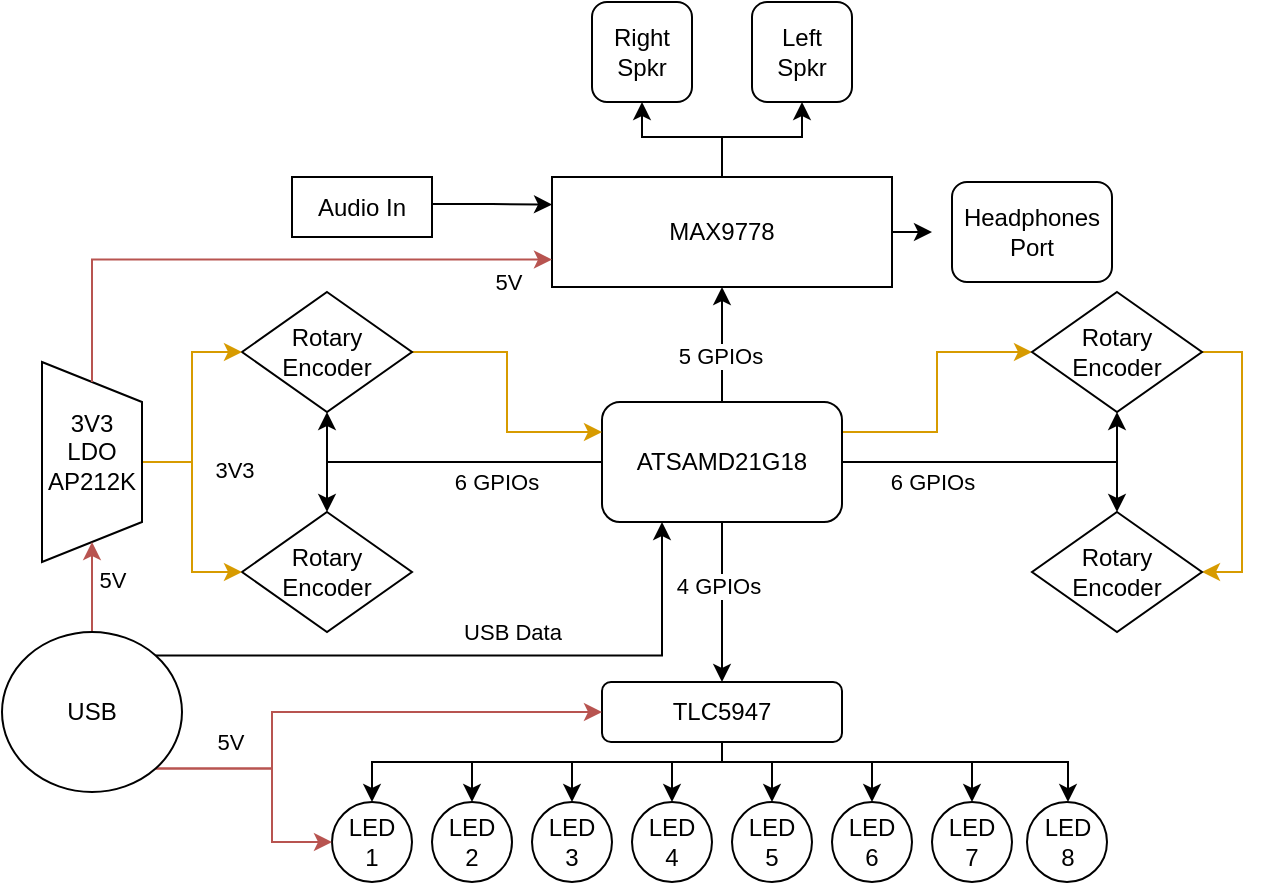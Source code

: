 <mxfile version="14.3.1" type="device"><diagram id="X3_nB0WhLi7Ix3hSvqKF" name="Page-1"><mxGraphModel dx="1313" dy="821" grid="1" gridSize="10" guides="1" tooltips="1" connect="1" arrows="1" fold="1" page="1" pageScale="1" pageWidth="500" pageHeight="400" math="0" shadow="0"><root><mxCell id="0"/><mxCell id="1" parent="0"/><mxCell id="Q01XSOpCoa18E9VcZ7Vx-3" style="edgeStyle=orthogonalEdgeStyle;rounded=0;orthogonalLoop=1;jettySize=auto;html=1;exitX=1;exitY=0.5;exitDx=0;exitDy=0;entryX=0;entryY=0.25;entryDx=0;entryDy=0;" parent="1" source="Q01XSOpCoa18E9VcZ7Vx-1" edge="1" target="Q01XSOpCoa18E9VcZ7Vx-2"><mxGeometry relative="1" as="geometry"><mxPoint x="150" y="65" as="targetPoint"/><Array as="points"><mxPoint x="90" y="51"/><mxPoint x="120" y="51"/></Array></mxGeometry></mxCell><mxCell id="Q01XSOpCoa18E9VcZ7Vx-1" value="Audio In" style="rounded=0;whiteSpace=wrap;html=1;" parent="1" vertex="1"><mxGeometry x="20" y="37.5" width="70" height="30" as="geometry"/></mxCell><mxCell id="Q01XSOpCoa18E9VcZ7Vx-9" style="edgeStyle=orthogonalEdgeStyle;rounded=0;orthogonalLoop=1;jettySize=auto;html=1;exitX=1;exitY=0.5;exitDx=0;exitDy=0;" parent="1" source="Q01XSOpCoa18E9VcZ7Vx-2" edge="1"><mxGeometry relative="1" as="geometry"><mxPoint x="340" y="64.857" as="targetPoint"/></mxGeometry></mxCell><mxCell id="Q01XSOpCoa18E9VcZ7Vx-51" style="edgeStyle=orthogonalEdgeStyle;rounded=0;orthogonalLoop=1;jettySize=auto;html=1;exitX=0.5;exitY=0;exitDx=0;exitDy=0;entryX=0.5;entryY=1;entryDx=0;entryDy=0;" parent="1" source="Q01XSOpCoa18E9VcZ7Vx-2" target="Q01XSOpCoa18E9VcZ7Vx-5" edge="1"><mxGeometry relative="1" as="geometry"/></mxCell><mxCell id="Q01XSOpCoa18E9VcZ7Vx-52" style="edgeStyle=orthogonalEdgeStyle;rounded=0;orthogonalLoop=1;jettySize=auto;html=1;exitX=0.5;exitY=0;exitDx=0;exitDy=0;entryX=0.5;entryY=1;entryDx=0;entryDy=0;" parent="1" source="Q01XSOpCoa18E9VcZ7Vx-2" target="Q01XSOpCoa18E9VcZ7Vx-4" edge="1"><mxGeometry relative="1" as="geometry"/></mxCell><mxCell id="Q01XSOpCoa18E9VcZ7Vx-2" value="MAX9778" style="rounded=0;whiteSpace=wrap;html=1;" parent="1" vertex="1"><mxGeometry x="150" y="37.5" width="170" height="55" as="geometry"/></mxCell><mxCell id="Q01XSOpCoa18E9VcZ7Vx-5" value="Right Spkr" style="rounded=1;whiteSpace=wrap;html=1;" parent="1" vertex="1"><mxGeometry x="170" y="-50" width="50" height="50" as="geometry"/></mxCell><mxCell id="Q01XSOpCoa18E9VcZ7Vx-8" value="Headphones&lt;br&gt;Port" style="rounded=1;whiteSpace=wrap;html=1;" parent="1" vertex="1"><mxGeometry x="350" y="40" width="80" height="50" as="geometry"/></mxCell><mxCell id="Q01XSOpCoa18E9VcZ7Vx-45" style="edgeStyle=orthogonalEdgeStyle;rounded=0;orthogonalLoop=1;jettySize=auto;html=1;exitX=0.5;exitY=1;exitDx=0;exitDy=0;entryX=0.5;entryY=0;entryDx=0;entryDy=0;" parent="1" source="Q01XSOpCoa18E9VcZ7Vx-11" target="Q01XSOpCoa18E9VcZ7Vx-12" edge="1"><mxGeometry relative="1" as="geometry"><Array as="points"><mxPoint x="235" y="280"/><mxPoint x="235" y="280"/></Array></mxGeometry></mxCell><mxCell id="YXx2N_Yibbr7xTXgmvik-11" value="4 GPIOs" style="edgeLabel;html=1;align=center;verticalAlign=middle;resizable=0;points=[];" vertex="1" connectable="0" parent="Q01XSOpCoa18E9VcZ7Vx-45"><mxGeometry x="-0.212" y="-2" relative="1" as="geometry"><mxPoint as="offset"/></mxGeometry></mxCell><mxCell id="Q01XSOpCoa18E9VcZ7Vx-48" style="edgeStyle=orthogonalEdgeStyle;rounded=0;orthogonalLoop=1;jettySize=auto;html=1;exitX=0.5;exitY=0;exitDx=0;exitDy=0;entryX=0.5;entryY=1;entryDx=0;entryDy=0;" parent="1" source="Q01XSOpCoa18E9VcZ7Vx-11" target="Q01XSOpCoa18E9VcZ7Vx-2" edge="1"><mxGeometry relative="1" as="geometry"/></mxCell><mxCell id="Q01XSOpCoa18E9VcZ7Vx-49" value="5 GPIOs" style="edgeLabel;html=1;align=center;verticalAlign=middle;resizable=0;points=[];" parent="Q01XSOpCoa18E9VcZ7Vx-48" vertex="1" connectable="0"><mxGeometry x="-0.205" y="1" relative="1" as="geometry"><mxPoint as="offset"/></mxGeometry></mxCell><mxCell id="YXx2N_Yibbr7xTXgmvik-27" style="edgeStyle=orthogonalEdgeStyle;rounded=0;orthogonalLoop=1;jettySize=auto;html=1;exitX=1;exitY=0.25;exitDx=0;exitDy=0;entryX=0;entryY=0.5;entryDx=0;entryDy=0;fontColor=#000000;fillColor=#ffe6cc;strokeColor=#d79b00;" edge="1" parent="1" source="Q01XSOpCoa18E9VcZ7Vx-11" target="Q01XSOpCoa18E9VcZ7Vx-37"><mxGeometry relative="1" as="geometry"/></mxCell><mxCell id="Q01XSOpCoa18E9VcZ7Vx-11" value="ATSAMD21G18" style="rounded=1;whiteSpace=wrap;html=1;" parent="1" vertex="1"><mxGeometry x="175" y="150" width="120" height="60" as="geometry"/></mxCell><mxCell id="YXx2N_Yibbr7xTXgmvik-3" style="edgeStyle=orthogonalEdgeStyle;rounded=0;orthogonalLoop=1;jettySize=auto;html=1;exitX=0.5;exitY=1;exitDx=0;exitDy=0;entryX=0.5;entryY=0;entryDx=0;entryDy=0;" edge="1" parent="1" source="Q01XSOpCoa18E9VcZ7Vx-12" target="Q01XSOpCoa18E9VcZ7Vx-15"><mxGeometry relative="1" as="geometry"><Array as="points"><mxPoint x="235" y="330"/><mxPoint x="60" y="330"/></Array></mxGeometry></mxCell><mxCell id="YXx2N_Yibbr7xTXgmvik-4" style="edgeStyle=orthogonalEdgeStyle;rounded=0;orthogonalLoop=1;jettySize=auto;html=1;exitX=0.5;exitY=1;exitDx=0;exitDy=0;entryX=0.5;entryY=0;entryDx=0;entryDy=0;" edge="1" parent="1" source="Q01XSOpCoa18E9VcZ7Vx-12" target="Q01XSOpCoa18E9VcZ7Vx-16"><mxGeometry relative="1" as="geometry"><Array as="points"><mxPoint x="235" y="330"/><mxPoint x="110" y="330"/></Array></mxGeometry></mxCell><mxCell id="YXx2N_Yibbr7xTXgmvik-5" style="edgeStyle=orthogonalEdgeStyle;rounded=0;orthogonalLoop=1;jettySize=auto;html=1;exitX=0.5;exitY=1;exitDx=0;exitDy=0;entryX=0.5;entryY=0;entryDx=0;entryDy=0;" edge="1" parent="1" source="Q01XSOpCoa18E9VcZ7Vx-12" target="Q01XSOpCoa18E9VcZ7Vx-17"><mxGeometry relative="1" as="geometry"><Array as="points"><mxPoint x="235" y="330"/><mxPoint x="160" y="330"/></Array></mxGeometry></mxCell><mxCell id="YXx2N_Yibbr7xTXgmvik-6" style="edgeStyle=orthogonalEdgeStyle;rounded=0;orthogonalLoop=1;jettySize=auto;html=1;exitX=0.5;exitY=1;exitDx=0;exitDy=0;entryX=0.5;entryY=0;entryDx=0;entryDy=0;" edge="1" parent="1" source="Q01XSOpCoa18E9VcZ7Vx-12" target="Q01XSOpCoa18E9VcZ7Vx-20"><mxGeometry relative="1" as="geometry"><Array as="points"><mxPoint x="235" y="330"/><mxPoint x="210" y="330"/></Array></mxGeometry></mxCell><mxCell id="YXx2N_Yibbr7xTXgmvik-7" style="edgeStyle=orthogonalEdgeStyle;rounded=0;orthogonalLoop=1;jettySize=auto;html=1;exitX=0.5;exitY=1;exitDx=0;exitDy=0;" edge="1" parent="1" source="Q01XSOpCoa18E9VcZ7Vx-12" target="Q01XSOpCoa18E9VcZ7Vx-21"><mxGeometry relative="1" as="geometry"><Array as="points"><mxPoint x="235" y="330"/><mxPoint x="260" y="330"/></Array></mxGeometry></mxCell><mxCell id="YXx2N_Yibbr7xTXgmvik-8" style="edgeStyle=orthogonalEdgeStyle;rounded=0;orthogonalLoop=1;jettySize=auto;html=1;exitX=0.5;exitY=1;exitDx=0;exitDy=0;entryX=0.5;entryY=0;entryDx=0;entryDy=0;" edge="1" parent="1" source="Q01XSOpCoa18E9VcZ7Vx-12" target="Q01XSOpCoa18E9VcZ7Vx-22"><mxGeometry relative="1" as="geometry"><Array as="points"><mxPoint x="235" y="330"/><mxPoint x="310" y="330"/></Array></mxGeometry></mxCell><mxCell id="YXx2N_Yibbr7xTXgmvik-9" style="edgeStyle=orthogonalEdgeStyle;rounded=0;orthogonalLoop=1;jettySize=auto;html=1;exitX=0.5;exitY=1;exitDx=0;exitDy=0;entryX=0.5;entryY=0;entryDx=0;entryDy=0;" edge="1" parent="1" source="Q01XSOpCoa18E9VcZ7Vx-12" target="Q01XSOpCoa18E9VcZ7Vx-19"><mxGeometry relative="1" as="geometry"><Array as="points"><mxPoint x="235" y="330"/><mxPoint x="360" y="330"/></Array></mxGeometry></mxCell><mxCell id="YXx2N_Yibbr7xTXgmvik-10" style="edgeStyle=orthogonalEdgeStyle;rounded=0;orthogonalLoop=1;jettySize=auto;html=1;exitX=0.5;exitY=1;exitDx=0;exitDy=0;" edge="1" parent="1" source="Q01XSOpCoa18E9VcZ7Vx-12" target="YXx2N_Yibbr7xTXgmvik-2"><mxGeometry relative="1" as="geometry"><Array as="points"><mxPoint x="235" y="330"/><mxPoint x="408" y="330"/></Array></mxGeometry></mxCell><mxCell id="Q01XSOpCoa18E9VcZ7Vx-12" value="TLC5947" style="rounded=1;whiteSpace=wrap;html=1;" parent="1" vertex="1"><mxGeometry x="175" y="290" width="120" height="30" as="geometry"/></mxCell><mxCell id="Q01XSOpCoa18E9VcZ7Vx-15" value="LED&lt;br&gt;1" style="ellipse;whiteSpace=wrap;html=1;aspect=fixed;" parent="1" vertex="1"><mxGeometry x="40" y="350" width="40" height="40" as="geometry"/></mxCell><mxCell id="Q01XSOpCoa18E9VcZ7Vx-16" value="LED&lt;br&gt;2" style="ellipse;whiteSpace=wrap;html=1;aspect=fixed;" parent="1" vertex="1"><mxGeometry x="90" y="350" width="40" height="40" as="geometry"/></mxCell><mxCell id="Q01XSOpCoa18E9VcZ7Vx-17" value="LED&lt;br&gt;3" style="ellipse;whiteSpace=wrap;html=1;aspect=fixed;" parent="1" vertex="1"><mxGeometry x="140" y="350" width="40" height="40" as="geometry"/></mxCell><mxCell id="Q01XSOpCoa18E9VcZ7Vx-19" value="LED&lt;br&gt;7" style="ellipse;whiteSpace=wrap;html=1;aspect=fixed;" parent="1" vertex="1"><mxGeometry x="340" y="350" width="40" height="40" as="geometry"/></mxCell><mxCell id="Q01XSOpCoa18E9VcZ7Vx-20" value="LED&lt;br&gt;4" style="ellipse;whiteSpace=wrap;html=1;aspect=fixed;" parent="1" vertex="1"><mxGeometry x="190" y="350" width="40" height="40" as="geometry"/></mxCell><mxCell id="Q01XSOpCoa18E9VcZ7Vx-21" value="LED&lt;br&gt;5" style="ellipse;whiteSpace=wrap;html=1;aspect=fixed;" parent="1" vertex="1"><mxGeometry x="240" y="350" width="40" height="40" as="geometry"/></mxCell><mxCell id="Q01XSOpCoa18E9VcZ7Vx-22" value="LED&lt;br&gt;6" style="ellipse;whiteSpace=wrap;html=1;aspect=fixed;" parent="1" vertex="1"><mxGeometry x="290" y="350" width="40" height="40" as="geometry"/></mxCell><mxCell id="YXx2N_Yibbr7xTXgmvik-26" style="edgeStyle=orthogonalEdgeStyle;rounded=0;orthogonalLoop=1;jettySize=auto;html=1;exitX=1;exitY=0.5;exitDx=0;exitDy=0;entryX=0;entryY=0.25;entryDx=0;entryDy=0;fontColor=#000000;fillColor=#ffe6cc;strokeColor=#d79b00;" edge="1" parent="1" source="Q01XSOpCoa18E9VcZ7Vx-35" target="Q01XSOpCoa18E9VcZ7Vx-11"><mxGeometry relative="1" as="geometry"/></mxCell><mxCell id="YXx2N_Yibbr7xTXgmvik-36" style="edgeStyle=orthogonalEdgeStyle;rounded=0;orthogonalLoop=1;jettySize=auto;html=1;exitX=0.5;exitY=1;exitDx=0;exitDy=0;entryX=0;entryY=0.5;entryDx=0;entryDy=0;startArrow=classic;startFill=1;fontColor=#000000;endArrow=none;endFill=0;" edge="1" parent="1" source="Q01XSOpCoa18E9VcZ7Vx-35" target="Q01XSOpCoa18E9VcZ7Vx-11"><mxGeometry relative="1" as="geometry"/></mxCell><mxCell id="Q01XSOpCoa18E9VcZ7Vx-35" value="Rotary&lt;br&gt;Encoder" style="rhombus;whiteSpace=wrap;html=1;" parent="1" vertex="1"><mxGeometry x="-5" y="95" width="85" height="60" as="geometry"/></mxCell><mxCell id="Q01XSOpCoa18E9VcZ7Vx-40" style="edgeStyle=orthogonalEdgeStyle;rounded=0;orthogonalLoop=1;jettySize=auto;html=1;exitX=0.5;exitY=0;exitDx=0;exitDy=0;entryX=0;entryY=0.5;entryDx=0;entryDy=0;startArrow=classic;startFill=1;endArrow=none;endFill=0;" parent="1" source="Q01XSOpCoa18E9VcZ7Vx-36" target="Q01XSOpCoa18E9VcZ7Vx-11" edge="1"><mxGeometry relative="1" as="geometry"><mxPoint x="150" y="180" as="targetPoint"/><Array as="points"><mxPoint x="38" y="180"/></Array></mxGeometry></mxCell><mxCell id="Q01XSOpCoa18E9VcZ7Vx-44" value="6 GPIOs" style="edgeLabel;html=1;align=center;verticalAlign=middle;resizable=0;points=[];" parent="Q01XSOpCoa18E9VcZ7Vx-40" vertex="1" connectable="0"><mxGeometry x="0.264" y="2" relative="1" as="geometry"><mxPoint x="7.2" y="12" as="offset"/></mxGeometry></mxCell><mxCell id="Q01XSOpCoa18E9VcZ7Vx-36" value="Rotary&lt;br&gt;Encoder" style="rhombus;whiteSpace=wrap;html=1;" parent="1" vertex="1"><mxGeometry x="-5" y="205" width="85" height="60" as="geometry"/></mxCell><mxCell id="YXx2N_Yibbr7xTXgmvik-28" style="edgeStyle=orthogonalEdgeStyle;rounded=0;orthogonalLoop=1;jettySize=auto;html=1;exitX=1;exitY=0.5;exitDx=0;exitDy=0;entryX=1;entryY=0.5;entryDx=0;entryDy=0;fontColor=#000000;fillColor=#ffe6cc;strokeColor=#d79b00;" edge="1" parent="1" source="Q01XSOpCoa18E9VcZ7Vx-37" target="Q01XSOpCoa18E9VcZ7Vx-38"><mxGeometry relative="1" as="geometry"/></mxCell><mxCell id="YXx2N_Yibbr7xTXgmvik-39" style="edgeStyle=orthogonalEdgeStyle;rounded=0;orthogonalLoop=1;jettySize=auto;html=1;exitX=0.5;exitY=1;exitDx=0;exitDy=0;entryX=1;entryY=0.5;entryDx=0;entryDy=0;startArrow=classic;startFill=1;endArrow=none;endFill=0;fontColor=#000000;" edge="1" parent="1" source="Q01XSOpCoa18E9VcZ7Vx-37" target="Q01XSOpCoa18E9VcZ7Vx-11"><mxGeometry relative="1" as="geometry"><Array as="points"><mxPoint x="433" y="180"/></Array></mxGeometry></mxCell><mxCell id="Q01XSOpCoa18E9VcZ7Vx-37" value="Rotary&lt;br&gt;Encoder" style="rhombus;whiteSpace=wrap;html=1;" parent="1" vertex="1"><mxGeometry x="390" y="95" width="85" height="60" as="geometry"/></mxCell><mxCell id="YXx2N_Yibbr7xTXgmvik-40" style="edgeStyle=orthogonalEdgeStyle;rounded=0;orthogonalLoop=1;jettySize=auto;html=1;exitX=0.5;exitY=0;exitDx=0;exitDy=0;entryX=1;entryY=0.5;entryDx=0;entryDy=0;startArrow=classic;startFill=1;endArrow=none;endFill=0;fontColor=#000000;" edge="1" parent="1" source="Q01XSOpCoa18E9VcZ7Vx-38" target="Q01XSOpCoa18E9VcZ7Vx-11"><mxGeometry relative="1" as="geometry"/></mxCell><mxCell id="YXx2N_Yibbr7xTXgmvik-41" value="6 GPIOs" style="edgeLabel;html=1;align=center;verticalAlign=middle;resizable=0;points=[];fontColor=#000000;" vertex="1" connectable="0" parent="YXx2N_Yibbr7xTXgmvik-40"><mxGeometry x="0.611" relative="1" as="geometry"><mxPoint x="13.28" y="10" as="offset"/></mxGeometry></mxCell><mxCell id="Q01XSOpCoa18E9VcZ7Vx-38" value="Rotary&lt;br&gt;Encoder" style="rhombus;whiteSpace=wrap;html=1;" parent="1" vertex="1"><mxGeometry x="390" y="205" width="85" height="60" as="geometry"/></mxCell><mxCell id="Q01XSOpCoa18E9VcZ7Vx-4" value="Left&lt;br&gt;Spkr" style="rounded=1;whiteSpace=wrap;html=1;" parent="1" vertex="1"><mxGeometry x="250" y="-50" width="50" height="50" as="geometry"/></mxCell><mxCell id="YXx2N_Yibbr7xTXgmvik-2" value="LED&lt;br&gt;8" style="ellipse;whiteSpace=wrap;html=1;aspect=fixed;" vertex="1" parent="1"><mxGeometry x="387.5" y="350" width="40" height="40" as="geometry"/></mxCell><mxCell id="YXx2N_Yibbr7xTXgmvik-23" style="edgeStyle=orthogonalEdgeStyle;rounded=0;orthogonalLoop=1;jettySize=auto;html=1;exitX=0.5;exitY=0;exitDx=0;exitDy=0;entryX=0;entryY=0.5;entryDx=0;entryDy=0;fontColor=#000000;fillColor=#ffe6cc;strokeColor=#d79b00;" edge="1" parent="1" source="YXx2N_Yibbr7xTXgmvik-12" target="Q01XSOpCoa18E9VcZ7Vx-35"><mxGeometry relative="1" as="geometry"><Array as="points"><mxPoint x="-30" y="180"/><mxPoint x="-30" y="125"/></Array></mxGeometry></mxCell><mxCell id="YXx2N_Yibbr7xTXgmvik-24" style="edgeStyle=orthogonalEdgeStyle;rounded=0;orthogonalLoop=1;jettySize=auto;html=1;exitX=0.5;exitY=0;exitDx=0;exitDy=0;entryX=0;entryY=0.5;entryDx=0;entryDy=0;fontColor=#000000;fillColor=#ffe6cc;strokeColor=#d79b00;" edge="1" parent="1" source="YXx2N_Yibbr7xTXgmvik-12" target="Q01XSOpCoa18E9VcZ7Vx-36"><mxGeometry relative="1" as="geometry"><Array as="points"><mxPoint x="-30" y="180"/><mxPoint x="-30" y="235"/></Array></mxGeometry></mxCell><mxCell id="YXx2N_Yibbr7xTXgmvik-25" value="3V3" style="edgeLabel;html=1;align=center;verticalAlign=middle;resizable=0;points=[];fontColor=#000000;" vertex="1" connectable="0" parent="YXx2N_Yibbr7xTXgmvik-24"><mxGeometry x="-0.456" relative="1" as="geometry"><mxPoint x="20.71" as="offset"/></mxGeometry></mxCell><mxCell id="YXx2N_Yibbr7xTXgmvik-12" value="" style="shape=trapezoid;perimeter=trapezoidPerimeter;whiteSpace=wrap;html=1;fixedSize=1;rotation=90;" vertex="1" parent="1"><mxGeometry x="-130" y="155" width="100" height="50" as="geometry"/></mxCell><mxCell id="YXx2N_Yibbr7xTXgmvik-17" style="edgeStyle=orthogonalEdgeStyle;rounded=0;orthogonalLoop=1;jettySize=auto;html=1;exitX=1;exitY=1;exitDx=0;exitDy=0;entryX=0;entryY=0.5;entryDx=0;entryDy=0;fillColor=#f8cecc;strokeColor=#b85450;" edge="1" parent="1" source="YXx2N_Yibbr7xTXgmvik-13" target="Q01XSOpCoa18E9VcZ7Vx-12"><mxGeometry relative="1" as="geometry"><Array as="points"><mxPoint x="10" y="333"/><mxPoint x="10" y="305"/></Array></mxGeometry></mxCell><mxCell id="YXx2N_Yibbr7xTXgmvik-18" style="edgeStyle=orthogonalEdgeStyle;rounded=0;orthogonalLoop=1;jettySize=auto;html=1;exitX=1;exitY=1;exitDx=0;exitDy=0;entryX=0;entryY=0.5;entryDx=0;entryDy=0;fillColor=#f8cecc;strokeColor=#b85450;" edge="1" parent="1" source="YXx2N_Yibbr7xTXgmvik-13" target="Q01XSOpCoa18E9VcZ7Vx-15"><mxGeometry relative="1" as="geometry"><Array as="points"><mxPoint x="10" y="333"/><mxPoint x="10" y="370"/></Array></mxGeometry></mxCell><mxCell id="YXx2N_Yibbr7xTXgmvik-19" value="5V" style="edgeLabel;html=1;align=center;verticalAlign=middle;resizable=0;points=[];" vertex="1" connectable="0" parent="YXx2N_Yibbr7xTXgmvik-18"><mxGeometry x="-0.408" y="-2" relative="1" as="geometry"><mxPoint y="-15.37" as="offset"/></mxGeometry></mxCell><mxCell id="YXx2N_Yibbr7xTXgmvik-20" style="edgeStyle=orthogonalEdgeStyle;rounded=0;orthogonalLoop=1;jettySize=auto;html=1;exitX=0.5;exitY=0;exitDx=0;exitDy=0;fontColor=#000000;fillColor=#f8cecc;strokeColor=#b85450;" edge="1" parent="1" source="YXx2N_Yibbr7xTXgmvik-13" target="YXx2N_Yibbr7xTXgmvik-12"><mxGeometry relative="1" as="geometry"/></mxCell><mxCell id="YXx2N_Yibbr7xTXgmvik-21" value="5V" style="edgeLabel;html=1;align=center;verticalAlign=middle;resizable=0;points=[];fontColor=#000000;" vertex="1" connectable="0" parent="YXx2N_Yibbr7xTXgmvik-20"><mxGeometry x="0.738" relative="1" as="geometry"><mxPoint x="10" y="11.67" as="offset"/></mxGeometry></mxCell><mxCell id="YXx2N_Yibbr7xTXgmvik-31" style="edgeStyle=orthogonalEdgeStyle;rounded=0;orthogonalLoop=1;jettySize=auto;html=1;exitX=0;exitY=0.5;exitDx=0;exitDy=0;fontColor=#000000;entryX=0;entryY=0.75;entryDx=0;entryDy=0;fillColor=#f8cecc;strokeColor=#b85450;" edge="1" parent="1" source="YXx2N_Yibbr7xTXgmvik-12" target="Q01XSOpCoa18E9VcZ7Vx-2"><mxGeometry relative="1" as="geometry"><mxPoint x="-150" y="60" as="targetPoint"/><Array as="points"><mxPoint x="-80" y="79"/></Array></mxGeometry></mxCell><mxCell id="YXx2N_Yibbr7xTXgmvik-32" value="5V" style="edgeLabel;html=1;align=center;verticalAlign=middle;resizable=0;points=[];fontColor=#000000;" vertex="1" connectable="0" parent="YXx2N_Yibbr7xTXgmvik-31"><mxGeometry x="0.856" y="1" relative="1" as="geometry"><mxPoint x="-1.2" y="12.24" as="offset"/></mxGeometry></mxCell><mxCell id="YXx2N_Yibbr7xTXgmvik-33" style="edgeStyle=orthogonalEdgeStyle;rounded=0;orthogonalLoop=1;jettySize=auto;html=1;exitX=1;exitY=0;exitDx=0;exitDy=0;entryX=0.25;entryY=1;entryDx=0;entryDy=0;fontColor=#000000;" edge="1" parent="1" source="YXx2N_Yibbr7xTXgmvik-13" target="Q01XSOpCoa18E9VcZ7Vx-11"><mxGeometry relative="1" as="geometry"/></mxCell><mxCell id="YXx2N_Yibbr7xTXgmvik-34" value="USB Data" style="edgeLabel;html=1;align=center;verticalAlign=middle;resizable=0;points=[];fontColor=#000000;" vertex="1" connectable="0" parent="YXx2N_Yibbr7xTXgmvik-33"><mxGeometry x="0.09" relative="1" as="geometry"><mxPoint x="3.85" y="-11.7" as="offset"/></mxGeometry></mxCell><mxCell id="YXx2N_Yibbr7xTXgmvik-13" value="USB" style="ellipse;whiteSpace=wrap;html=1;" vertex="1" parent="1"><mxGeometry x="-125" y="265" width="90" height="80" as="geometry"/></mxCell><mxCell id="YXx2N_Yibbr7xTXgmvik-29" value="3V3 LDO&lt;br&gt;AP212K" style="text;html=1;strokeColor=none;fillColor=none;align=center;verticalAlign=middle;whiteSpace=wrap;rounded=0;fontColor=#000000;" vertex="1" parent="1"><mxGeometry x="-100" y="165" width="40" height="20" as="geometry"/></mxCell></root></mxGraphModel></diagram></mxfile>